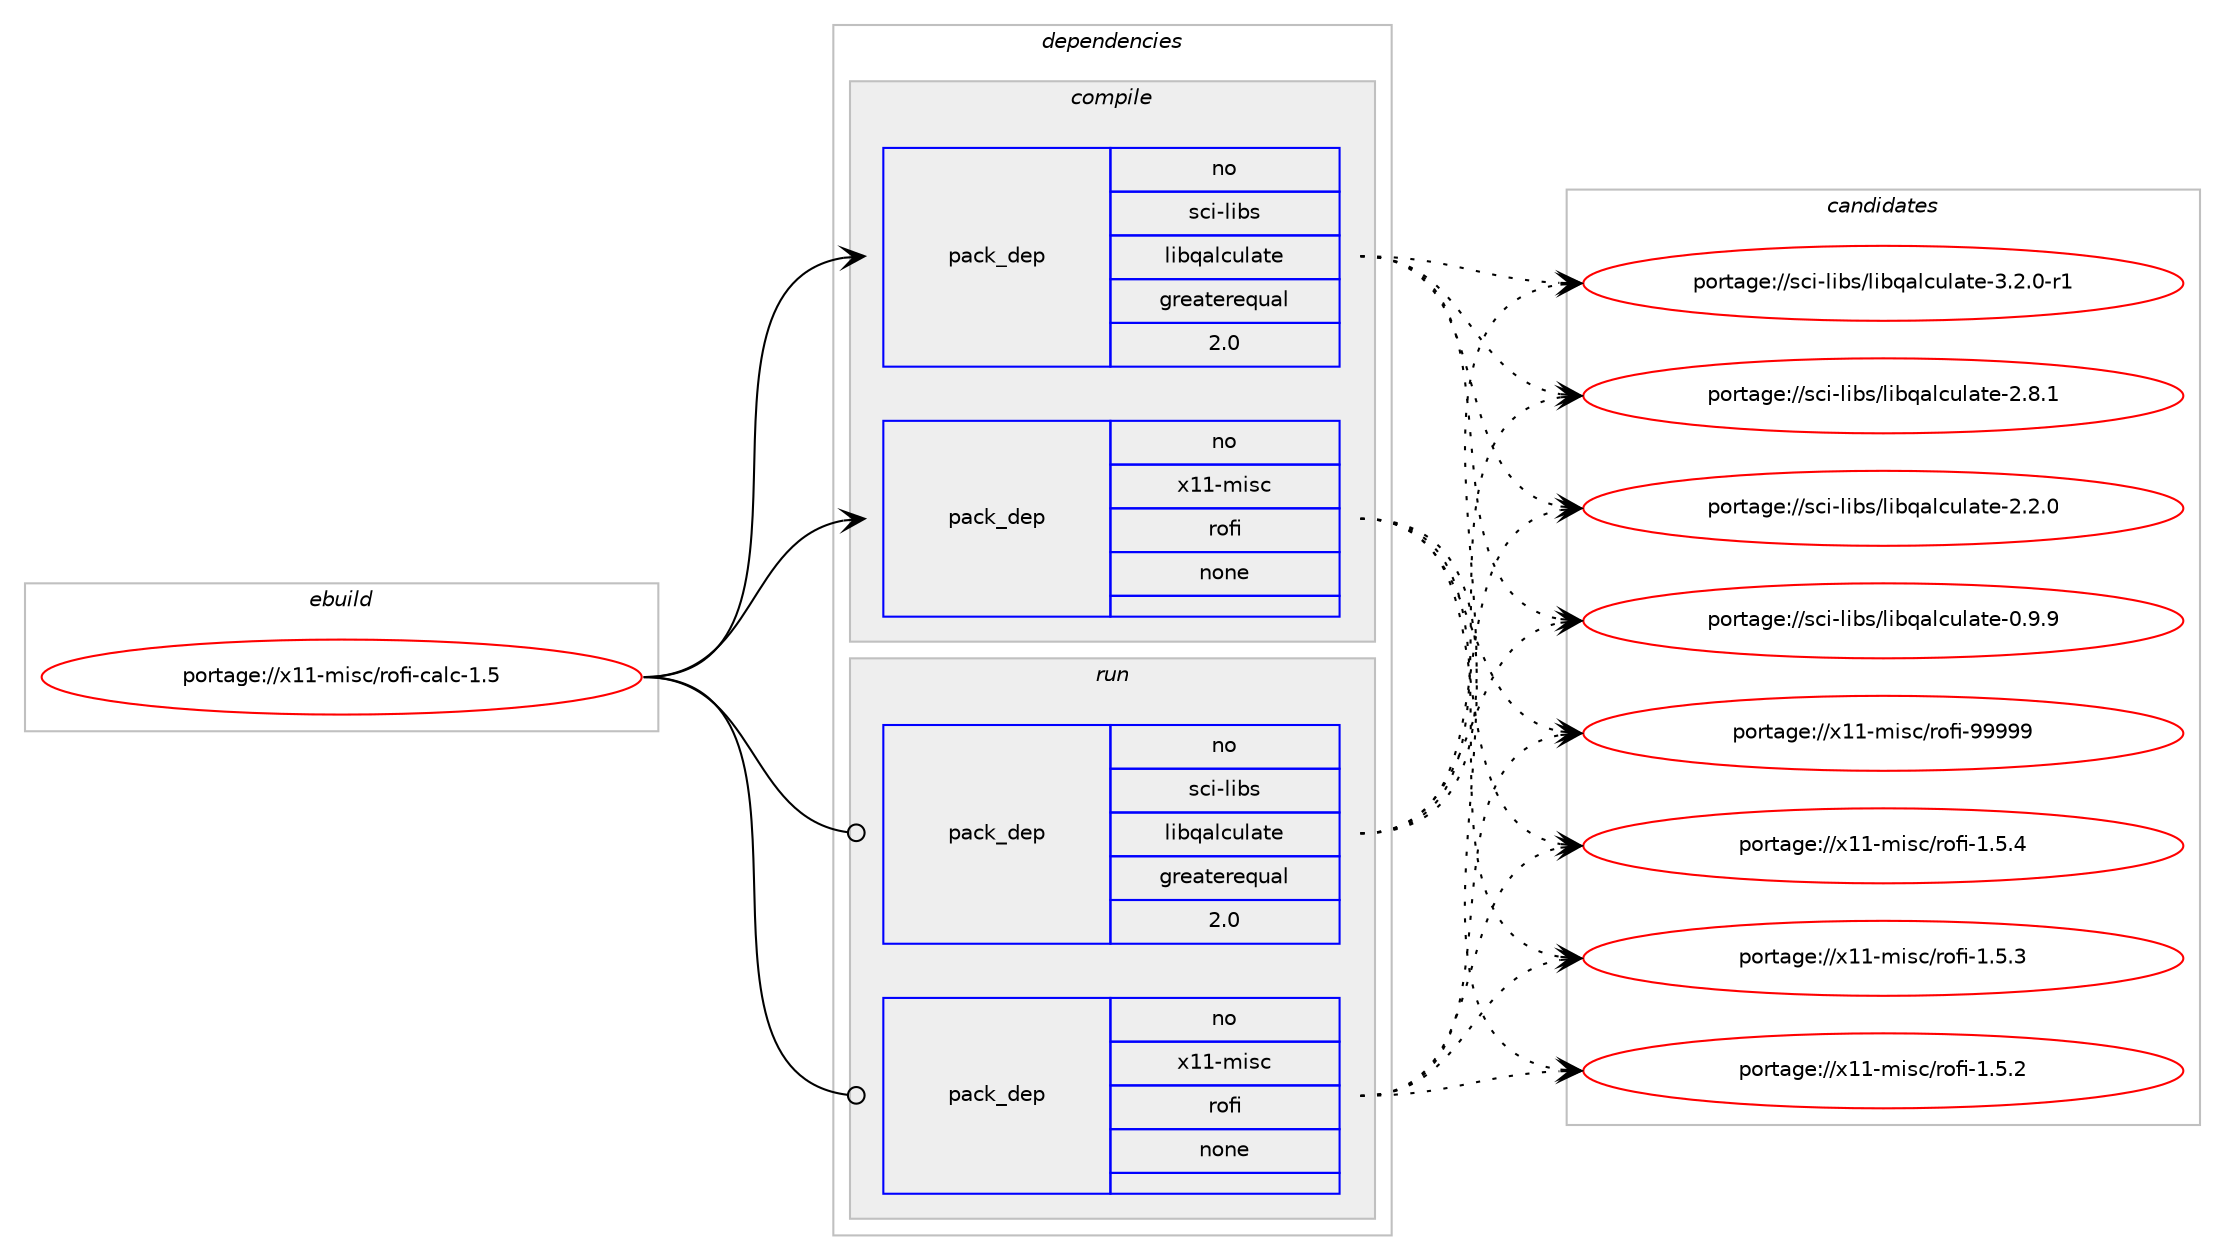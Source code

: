 digraph prolog {

# *************
# Graph options
# *************

newrank=true;
concentrate=true;
compound=true;
graph [rankdir=LR,fontname=Helvetica,fontsize=10,ranksep=1.5];#, ranksep=2.5, nodesep=0.2];
edge  [arrowhead=vee];
node  [fontname=Helvetica,fontsize=10];

# **********
# The ebuild
# **********

subgraph cluster_leftcol {
color=gray;
rank=same;
label=<<i>ebuild</i>>;
id [label="portage://x11-misc/rofi-calc-1.5", color=red, width=4, href="../x11-misc/rofi-calc-1.5.svg"];
}

# ****************
# The dependencies
# ****************

subgraph cluster_midcol {
color=gray;
label=<<i>dependencies</i>>;
subgraph cluster_compile {
fillcolor="#eeeeee";
style=filled;
label=<<i>compile</i>>;
subgraph pack11240 {
dependency13427 [label=<<TABLE BORDER="0" CELLBORDER="1" CELLSPACING="0" CELLPADDING="4" WIDTH="220"><TR><TD ROWSPAN="6" CELLPADDING="30">pack_dep</TD></TR><TR><TD WIDTH="110">no</TD></TR><TR><TD>sci-libs</TD></TR><TR><TD>libqalculate</TD></TR><TR><TD>greaterequal</TD></TR><TR><TD>2.0</TD></TR></TABLE>>, shape=none, color=blue];
}
id:e -> dependency13427:w [weight=20,style="solid",arrowhead="vee"];
subgraph pack11241 {
dependency13428 [label=<<TABLE BORDER="0" CELLBORDER="1" CELLSPACING="0" CELLPADDING="4" WIDTH="220"><TR><TD ROWSPAN="6" CELLPADDING="30">pack_dep</TD></TR><TR><TD WIDTH="110">no</TD></TR><TR><TD>x11-misc</TD></TR><TR><TD>rofi</TD></TR><TR><TD>none</TD></TR><TR><TD></TD></TR></TABLE>>, shape=none, color=blue];
}
id:e -> dependency13428:w [weight=20,style="solid",arrowhead="vee"];
}
subgraph cluster_compileandrun {
fillcolor="#eeeeee";
style=filled;
label=<<i>compile and run</i>>;
}
subgraph cluster_run {
fillcolor="#eeeeee";
style=filled;
label=<<i>run</i>>;
subgraph pack11242 {
dependency13429 [label=<<TABLE BORDER="0" CELLBORDER="1" CELLSPACING="0" CELLPADDING="4" WIDTH="220"><TR><TD ROWSPAN="6" CELLPADDING="30">pack_dep</TD></TR><TR><TD WIDTH="110">no</TD></TR><TR><TD>sci-libs</TD></TR><TR><TD>libqalculate</TD></TR><TR><TD>greaterequal</TD></TR><TR><TD>2.0</TD></TR></TABLE>>, shape=none, color=blue];
}
id:e -> dependency13429:w [weight=20,style="solid",arrowhead="odot"];
subgraph pack11243 {
dependency13430 [label=<<TABLE BORDER="0" CELLBORDER="1" CELLSPACING="0" CELLPADDING="4" WIDTH="220"><TR><TD ROWSPAN="6" CELLPADDING="30">pack_dep</TD></TR><TR><TD WIDTH="110">no</TD></TR><TR><TD>x11-misc</TD></TR><TR><TD>rofi</TD></TR><TR><TD>none</TD></TR><TR><TD></TD></TR></TABLE>>, shape=none, color=blue];
}
id:e -> dependency13430:w [weight=20,style="solid",arrowhead="odot"];
}
}

# **************
# The candidates
# **************

subgraph cluster_choices {
rank=same;
color=gray;
label=<<i>candidates</i>>;

subgraph choice11240 {
color=black;
nodesep=1;
choice11599105451081059811547108105981139710899117108971161014551465046484511449 [label="portage://sci-libs/libqalculate-3.2.0-r1", color=red, width=4,href="../sci-libs/libqalculate-3.2.0-r1.svg"];
choice1159910545108105981154710810598113971089911710897116101455046564649 [label="portage://sci-libs/libqalculate-2.8.1", color=red, width=4,href="../sci-libs/libqalculate-2.8.1.svg"];
choice1159910545108105981154710810598113971089911710897116101455046504648 [label="portage://sci-libs/libqalculate-2.2.0", color=red, width=4,href="../sci-libs/libqalculate-2.2.0.svg"];
choice1159910545108105981154710810598113971089911710897116101454846574657 [label="portage://sci-libs/libqalculate-0.9.9", color=red, width=4,href="../sci-libs/libqalculate-0.9.9.svg"];
dependency13427:e -> choice11599105451081059811547108105981139710899117108971161014551465046484511449:w [style=dotted,weight="100"];
dependency13427:e -> choice1159910545108105981154710810598113971089911710897116101455046564649:w [style=dotted,weight="100"];
dependency13427:e -> choice1159910545108105981154710810598113971089911710897116101455046504648:w [style=dotted,weight="100"];
dependency13427:e -> choice1159910545108105981154710810598113971089911710897116101454846574657:w [style=dotted,weight="100"];
}
subgraph choice11241 {
color=black;
nodesep=1;
choice1204949451091051159947114111102105455757575757 [label="portage://x11-misc/rofi-99999", color=red, width=4,href="../x11-misc/rofi-99999.svg"];
choice1204949451091051159947114111102105454946534652 [label="portage://x11-misc/rofi-1.5.4", color=red, width=4,href="../x11-misc/rofi-1.5.4.svg"];
choice1204949451091051159947114111102105454946534651 [label="portage://x11-misc/rofi-1.5.3", color=red, width=4,href="../x11-misc/rofi-1.5.3.svg"];
choice1204949451091051159947114111102105454946534650 [label="portage://x11-misc/rofi-1.5.2", color=red, width=4,href="../x11-misc/rofi-1.5.2.svg"];
dependency13428:e -> choice1204949451091051159947114111102105455757575757:w [style=dotted,weight="100"];
dependency13428:e -> choice1204949451091051159947114111102105454946534652:w [style=dotted,weight="100"];
dependency13428:e -> choice1204949451091051159947114111102105454946534651:w [style=dotted,weight="100"];
dependency13428:e -> choice1204949451091051159947114111102105454946534650:w [style=dotted,weight="100"];
}
subgraph choice11242 {
color=black;
nodesep=1;
choice11599105451081059811547108105981139710899117108971161014551465046484511449 [label="portage://sci-libs/libqalculate-3.2.0-r1", color=red, width=4,href="../sci-libs/libqalculate-3.2.0-r1.svg"];
choice1159910545108105981154710810598113971089911710897116101455046564649 [label="portage://sci-libs/libqalculate-2.8.1", color=red, width=4,href="../sci-libs/libqalculate-2.8.1.svg"];
choice1159910545108105981154710810598113971089911710897116101455046504648 [label="portage://sci-libs/libqalculate-2.2.0", color=red, width=4,href="../sci-libs/libqalculate-2.2.0.svg"];
choice1159910545108105981154710810598113971089911710897116101454846574657 [label="portage://sci-libs/libqalculate-0.9.9", color=red, width=4,href="../sci-libs/libqalculate-0.9.9.svg"];
dependency13429:e -> choice11599105451081059811547108105981139710899117108971161014551465046484511449:w [style=dotted,weight="100"];
dependency13429:e -> choice1159910545108105981154710810598113971089911710897116101455046564649:w [style=dotted,weight="100"];
dependency13429:e -> choice1159910545108105981154710810598113971089911710897116101455046504648:w [style=dotted,weight="100"];
dependency13429:e -> choice1159910545108105981154710810598113971089911710897116101454846574657:w [style=dotted,weight="100"];
}
subgraph choice11243 {
color=black;
nodesep=1;
choice1204949451091051159947114111102105455757575757 [label="portage://x11-misc/rofi-99999", color=red, width=4,href="../x11-misc/rofi-99999.svg"];
choice1204949451091051159947114111102105454946534652 [label="portage://x11-misc/rofi-1.5.4", color=red, width=4,href="../x11-misc/rofi-1.5.4.svg"];
choice1204949451091051159947114111102105454946534651 [label="portage://x11-misc/rofi-1.5.3", color=red, width=4,href="../x11-misc/rofi-1.5.3.svg"];
choice1204949451091051159947114111102105454946534650 [label="portage://x11-misc/rofi-1.5.2", color=red, width=4,href="../x11-misc/rofi-1.5.2.svg"];
dependency13430:e -> choice1204949451091051159947114111102105455757575757:w [style=dotted,weight="100"];
dependency13430:e -> choice1204949451091051159947114111102105454946534652:w [style=dotted,weight="100"];
dependency13430:e -> choice1204949451091051159947114111102105454946534651:w [style=dotted,weight="100"];
dependency13430:e -> choice1204949451091051159947114111102105454946534650:w [style=dotted,weight="100"];
}
}

}
